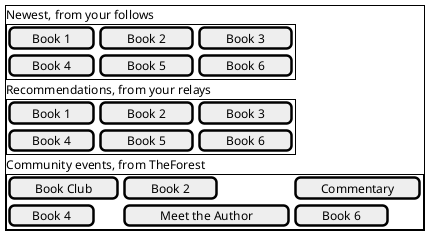 @startuml Alexandria Landing Page
salt
{+
    Newest, from your follows
    {+
    [  Book 1  ] | [  Book 2   ]  | [  Book 3   ]
    [  Book 4  ] | [  Book 5   ]  | [  Book 6   ]
    }

    Recommendations, from your relays
    {+
    [  Book 1  ] | [  Book 2   ]  | [  Book 3   ]
    [  Book 4  ] | [  Book 5   ]  | [  Book 6   ]
    }

    Community events, from TheForest
    {+
    [  Book Club  ] | [  Book 2   ]  | [  Commentary   ]
    [  Book 4  ] | [  Meet the Author   ]  | [  Book 6   ]
    }
}
@enduml